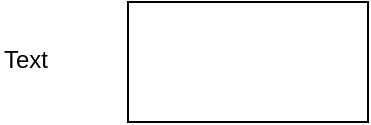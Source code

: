 <mxfile version="11.0.2" type="github"><diagram id="saoXXiYUYAf2o-CAmuPm" name="第 1 页"><mxGraphModel dx="1422" dy="796" grid="0" gridSize="10" guides="1" tooltips="1" connect="1" arrows="1" fold="1" page="1" pageScale="1" pageWidth="827" pageHeight="1169" math="0" shadow="0"><root><mxCell id="0"/><mxCell id="1" parent="0"/><mxCell id="RTW8Ylr_5tQtQqp-kO12-1" value="" style="rounded=0;whiteSpace=wrap;html=1;" vertex="1" parent="1"><mxGeometry x="240" y="180" width="120" height="60" as="geometry"/></mxCell><mxCell id="RTW8Ylr_5tQtQqp-kO12-2" value="Text" style="text;html=1;resizable=0;points=[];autosize=1;align=left;verticalAlign=top;spacingTop=-4;" vertex="1" parent="1"><mxGeometry x="176" y="199" width="40" height="20" as="geometry"/></mxCell></root></mxGraphModel></diagram></mxfile>